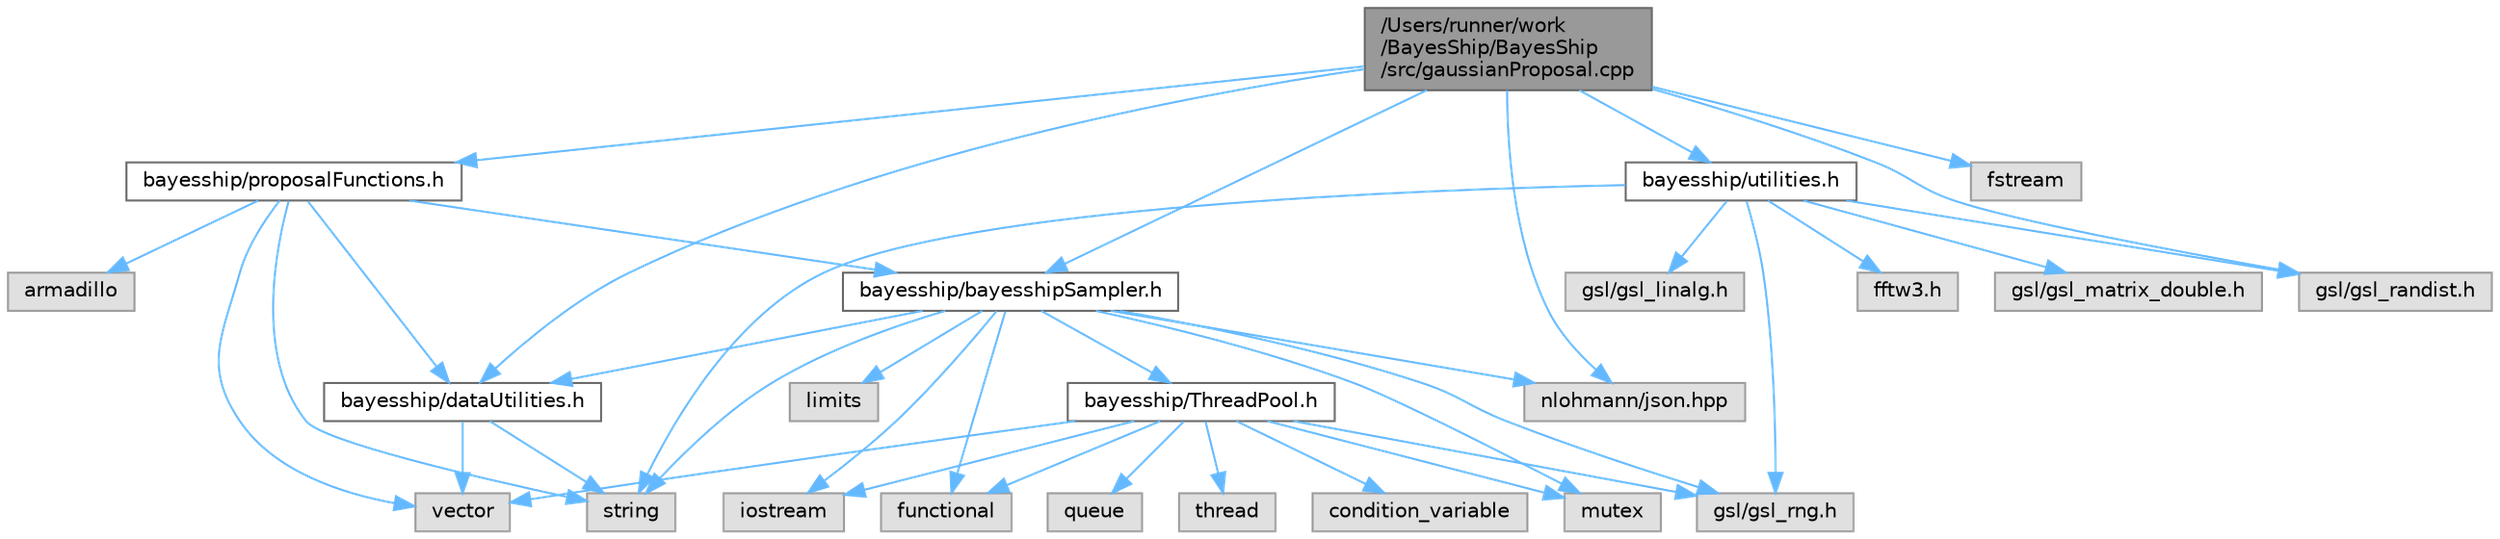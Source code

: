 digraph "/Users/runner/work/BayesShip/BayesShip/src/gaussianProposal.cpp"
{
 // LATEX_PDF_SIZE
  bgcolor="transparent";
  edge [fontname=Helvetica,fontsize=10,labelfontname=Helvetica,labelfontsize=10];
  node [fontname=Helvetica,fontsize=10,shape=box,height=0.2,width=0.4];
  Node1 [label="/Users/runner/work\l/BayesShip/BayesShip\l/src/gaussianProposal.cpp",height=0.2,width=0.4,color="gray40", fillcolor="grey60", style="filled", fontcolor="black",tooltip=" "];
  Node1 -> Node2 [color="steelblue1",style="solid"];
  Node2 [label="bayesship/proposalFunctions.h",height=0.2,width=0.4,color="grey40", fillcolor="white", style="filled",URL="$proposalFunctions_8h.html",tooltip=" "];
  Node2 -> Node3 [color="steelblue1",style="solid"];
  Node3 [label="bayesship/bayesshipSampler.h",height=0.2,width=0.4,color="grey40", fillcolor="white", style="filled",URL="$bayesshipSampler_8h.html",tooltip=" "];
  Node3 -> Node4 [color="steelblue1",style="solid"];
  Node4 [label="bayesship/dataUtilities.h",height=0.2,width=0.4,color="grey40", fillcolor="white", style="filled",URL="$dataUtilities_8h.html",tooltip=" "];
  Node4 -> Node5 [color="steelblue1",style="solid"];
  Node5 [label="string",height=0.2,width=0.4,color="grey60", fillcolor="#E0E0E0", style="filled",tooltip=" "];
  Node4 -> Node6 [color="steelblue1",style="solid"];
  Node6 [label="vector",height=0.2,width=0.4,color="grey60", fillcolor="#E0E0E0", style="filled",tooltip=" "];
  Node3 -> Node5 [color="steelblue1",style="solid"];
  Node3 -> Node7 [color="steelblue1",style="solid"];
  Node7 [label="iostream",height=0.2,width=0.4,color="grey60", fillcolor="#E0E0E0", style="filled",tooltip=" "];
  Node3 -> Node8 [color="steelblue1",style="solid"];
  Node8 [label="functional",height=0.2,width=0.4,color="grey60", fillcolor="#E0E0E0", style="filled",tooltip=" "];
  Node3 -> Node9 [color="steelblue1",style="solid"];
  Node9 [label="gsl/gsl_rng.h",height=0.2,width=0.4,color="grey60", fillcolor="#E0E0E0", style="filled",tooltip=" "];
  Node3 -> Node10 [color="steelblue1",style="solid"];
  Node10 [label="limits",height=0.2,width=0.4,color="grey60", fillcolor="#E0E0E0", style="filled",tooltip=" "];
  Node3 -> Node11 [color="steelblue1",style="solid"];
  Node11 [label="mutex",height=0.2,width=0.4,color="grey60", fillcolor="#E0E0E0", style="filled",tooltip=" "];
  Node3 -> Node12 [color="steelblue1",style="solid"];
  Node12 [label="nlohmann/json.hpp",height=0.2,width=0.4,color="grey60", fillcolor="#E0E0E0", style="filled",tooltip=" "];
  Node3 -> Node13 [color="steelblue1",style="solid"];
  Node13 [label="bayesship/ThreadPool.h",height=0.2,width=0.4,color="grey40", fillcolor="white", style="filled",URL="$ThreadPool_8h.html",tooltip=" "];
  Node13 -> Node7 [color="steelblue1",style="solid"];
  Node13 -> Node8 [color="steelblue1",style="solid"];
  Node13 -> Node6 [color="steelblue1",style="solid"];
  Node13 -> Node14 [color="steelblue1",style="solid"];
  Node14 [label="queue",height=0.2,width=0.4,color="grey60", fillcolor="#E0E0E0", style="filled",tooltip=" "];
  Node13 -> Node15 [color="steelblue1",style="solid"];
  Node15 [label="thread",height=0.2,width=0.4,color="grey60", fillcolor="#E0E0E0", style="filled",tooltip=" "];
  Node13 -> Node11 [color="steelblue1",style="solid"];
  Node13 -> Node16 [color="steelblue1",style="solid"];
  Node16 [label="condition_variable",height=0.2,width=0.4,color="grey60", fillcolor="#E0E0E0", style="filled",tooltip=" "];
  Node13 -> Node9 [color="steelblue1",style="solid"];
  Node2 -> Node4 [color="steelblue1",style="solid"];
  Node2 -> Node6 [color="steelblue1",style="solid"];
  Node2 -> Node5 [color="steelblue1",style="solid"];
  Node2 -> Node17 [color="steelblue1",style="solid"];
  Node17 [label="armadillo",height=0.2,width=0.4,color="grey60", fillcolor="#E0E0E0", style="filled",tooltip=" "];
  Node1 -> Node4 [color="steelblue1",style="solid"];
  Node1 -> Node3 [color="steelblue1",style="solid"];
  Node1 -> Node18 [color="steelblue1",style="solid"];
  Node18 [label="bayesship/utilities.h",height=0.2,width=0.4,color="grey40", fillcolor="white", style="filled",URL="$utilities_8h.html",tooltip=" "];
  Node18 -> Node19 [color="steelblue1",style="solid"];
  Node19 [label="fftw3.h",height=0.2,width=0.4,color="grey60", fillcolor="#E0E0E0", style="filled",tooltip=" "];
  Node18 -> Node5 [color="steelblue1",style="solid"];
  Node18 -> Node20 [color="steelblue1",style="solid"];
  Node20 [label="gsl/gsl_matrix_double.h",height=0.2,width=0.4,color="grey60", fillcolor="#E0E0E0", style="filled",tooltip=" "];
  Node18 -> Node21 [color="steelblue1",style="solid"];
  Node21 [label="gsl/gsl_linalg.h",height=0.2,width=0.4,color="grey60", fillcolor="#E0E0E0", style="filled",tooltip=" "];
  Node18 -> Node9 [color="steelblue1",style="solid"];
  Node18 -> Node22 [color="steelblue1",style="solid"];
  Node22 [label="gsl/gsl_randist.h",height=0.2,width=0.4,color="grey60", fillcolor="#E0E0E0", style="filled",tooltip=" "];
  Node1 -> Node22 [color="steelblue1",style="solid"];
  Node1 -> Node12 [color="steelblue1",style="solid"];
  Node1 -> Node23 [color="steelblue1",style="solid"];
  Node23 [label="fstream",height=0.2,width=0.4,color="grey60", fillcolor="#E0E0E0", style="filled",tooltip=" "];
}
